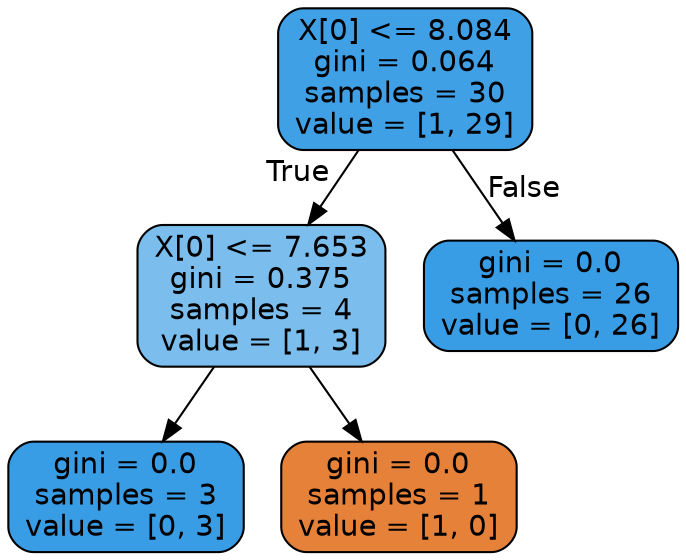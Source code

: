 digraph Tree {
node [shape=box, style="filled, rounded", color="black", fontname=helvetica] ;
edge [fontname=helvetica] ;
0 [label="X[0] <= 8.084\ngini = 0.064\nsamples = 30\nvalue = [1, 29]", fillcolor="#40a0e6"] ;
1 [label="X[0] <= 7.653\ngini = 0.375\nsamples = 4\nvalue = [1, 3]", fillcolor="#7bbeee"] ;
0 -> 1 [labeldistance=2.5, labelangle=45, headlabel="True"] ;
2 [label="gini = 0.0\nsamples = 3\nvalue = [0, 3]", fillcolor="#399de5"] ;
1 -> 2 ;
3 [label="gini = 0.0\nsamples = 1\nvalue = [1, 0]", fillcolor="#e58139"] ;
1 -> 3 ;
4 [label="gini = 0.0\nsamples = 26\nvalue = [0, 26]", fillcolor="#399de5"] ;
0 -> 4 [labeldistance=2.5, labelangle=-45, headlabel="False"] ;
}
